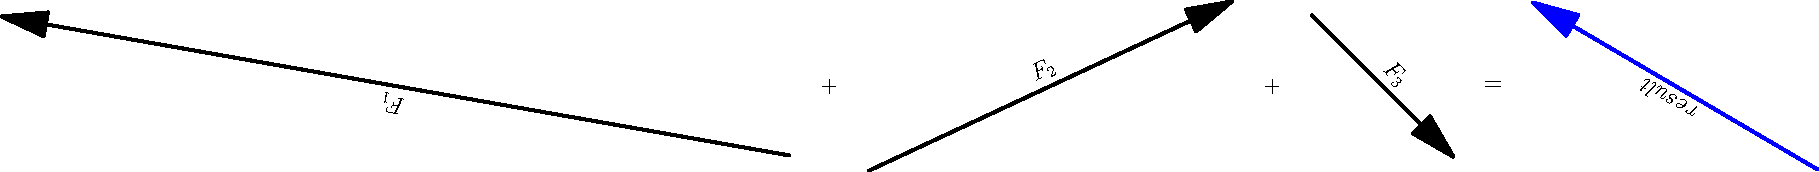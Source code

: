 pen forcePen = black + 1.5bp;
pen resultPen = blue + 1.5bp;

real scale = 10;
real spacing = 20;  // Space between vectors/operators
real xpos = 0;

real drawVec(real xleft, real magnitude, real angle, string label, pen p=forcePen) {
    real startx;
    if (magnitude * cos(radians(angle)) < 0) {
        startx = xleft - scale*magnitude*dir(angle).x;
    }
    else {
        startx = xleft;
    }
    real starty = -scale*magnitude*dir(angle).y/2;
    pair start = (startx, starty);
    pair end = start + scale*magnitude*dir(angle);
    draw(start--end, p, Arrow(DefaultHead));
    write("start: (" + format("%.2f", startx) + "," + format("%.2f", starty) + ")");
    label(rotate(angle)*("$" + label + "$"), (start+end)/2, dir(angle+90));
    real width = abs(end.x - start.x);
    return width;
}

// Forces (magnitude, direction in deg, label)
real[] magnitudes = {4, 2, 1};
real[] directions = {170, 25, -45};
string[] labels = {"F_1", "F_2", "F_3"};

for (int i = 0; i < magnitudes.length; ++i) {
    real width = drawVec(xpos, magnitudes[i] * scale, directions[i], labels[i]);
    xpos += width + spacing;
    if (i < (magnitudes.length - 1)) {
        label("$+$", (xpos,0));
    }
    else {
        label("$=$", (xpos,0));
    }
    xpos += spacing;
    write("xpos: " + string(xpos));
}

pair getResultant(real[] magnitudes, real[] directions) {
    pair result = (0,0);
    for(int i = 0; i < magnitudes.length; ++i) {
        result += scale * magnitudes[i] * dir(directions[i]);
    }

    // Calculate the magnitude of the resultant vector
    real magnitude = length(result);

    // Calculate the direction (angle) of the resultant vector in degrees
    real direction = degrees(atan2(result.y, result.x));

    // Return the magnitude and direction as a pair
    return (magnitude, direction);
}

pair resultant = getResultant(magnitudes, directions);
real resultantMagnitude = resultant.x;
real resultantDirection = resultant.y;

drawVec(xpos, resultantMagnitude, resultantDirection, "result", p=resultPen);